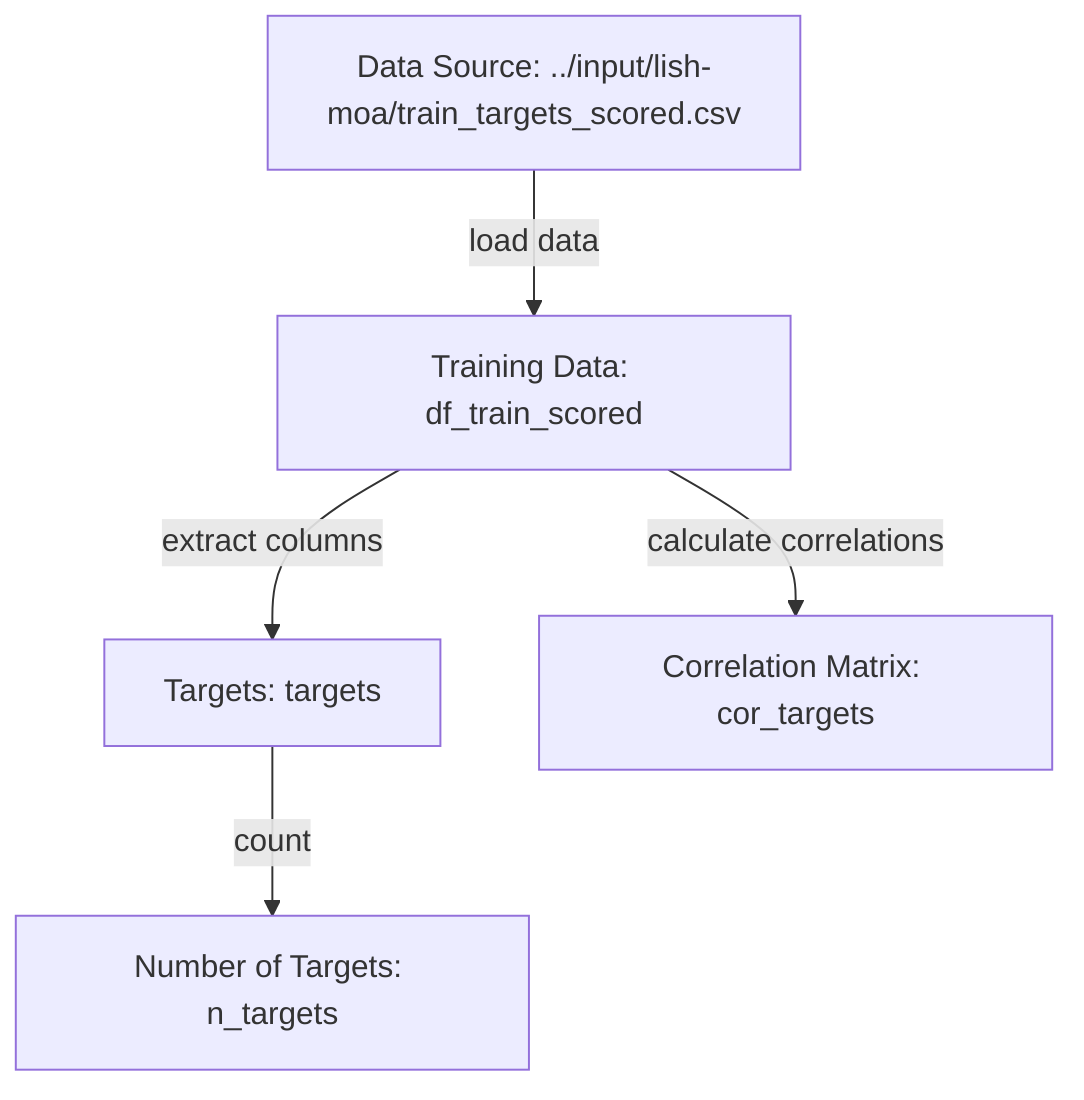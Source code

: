 flowchart TD
    A["Data Source: ../input/lish-moa/train_targets_scored.csv"]
    B["Training Data: df_train_scored"]
    C["Targets: targets"]
    D["Number of Targets: n_targets"]
    E["Correlation Matrix: cor_targets"]

    A -->|load data| B
    B -->|extract columns| C
    C -->|count| D
    B -->|calculate correlations| E
